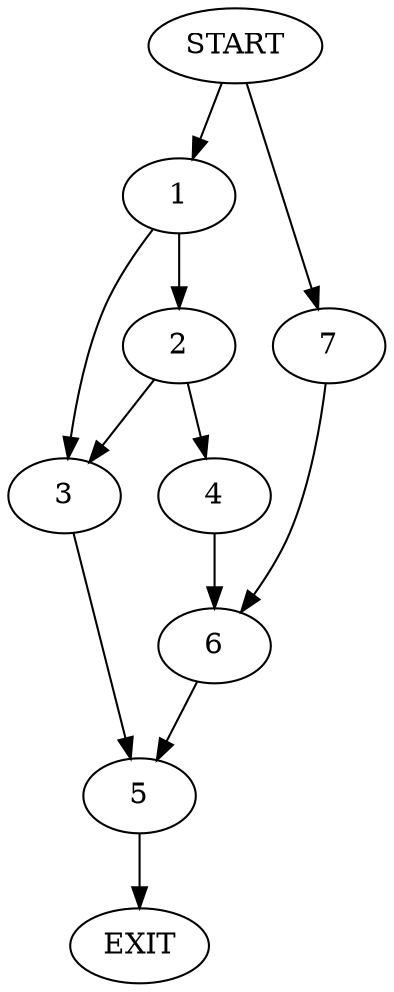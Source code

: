 digraph {
0 [label="START"]
8 [label="EXIT"]
0 -> 1
1 -> 2
1 -> 3
2 -> 4
2 -> 3
3 -> 5
4 -> 6
5 -> 8
6 -> 5
0 -> 7
7 -> 6
}
